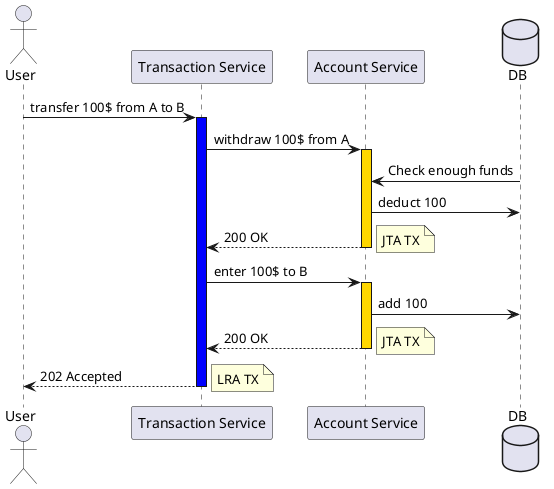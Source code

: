 @startuml
Actor "User" as user
Participant "Transaction Service" as traSvc
Participant "Account Service" as accSvc
Database DB as db

user -> traSvc ++ #blue: transfer 100$ from A to B

traSvc  ->  accSvc ++ #gold: withdraw 100$ from A
accSvc <- db: Check enough funds
accSvc -> db: deduct 100
return 200 OK

note right
 JTA TX
end note

traSvc  ->  accSvc ++ #gold: enter 100$ to B
accSvc -> db: add 100
return 200 OK

note right
 JTA TX
end note

return 202 Accepted

note right
 LRA TX
end note
@enduml